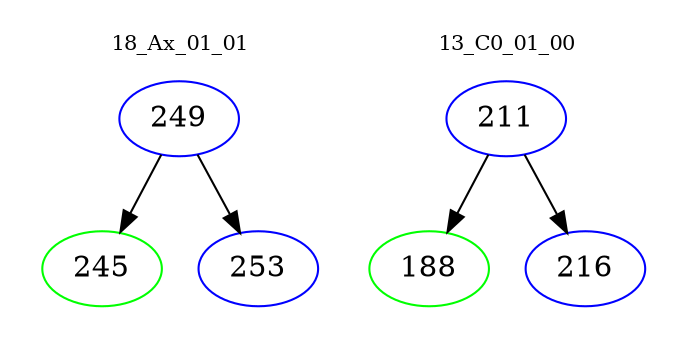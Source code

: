 digraph{
subgraph cluster_0 {
color = white
label = "18_Ax_01_01";
fontsize=10;
T0_249 [label="249", color="blue"]
T0_249 -> T0_245 [color="black"]
T0_245 [label="245", color="green"]
T0_249 -> T0_253 [color="black"]
T0_253 [label="253", color="blue"]
}
subgraph cluster_1 {
color = white
label = "13_C0_01_00";
fontsize=10;
T1_211 [label="211", color="blue"]
T1_211 -> T1_188 [color="black"]
T1_188 [label="188", color="green"]
T1_211 -> T1_216 [color="black"]
T1_216 [label="216", color="blue"]
}
}
